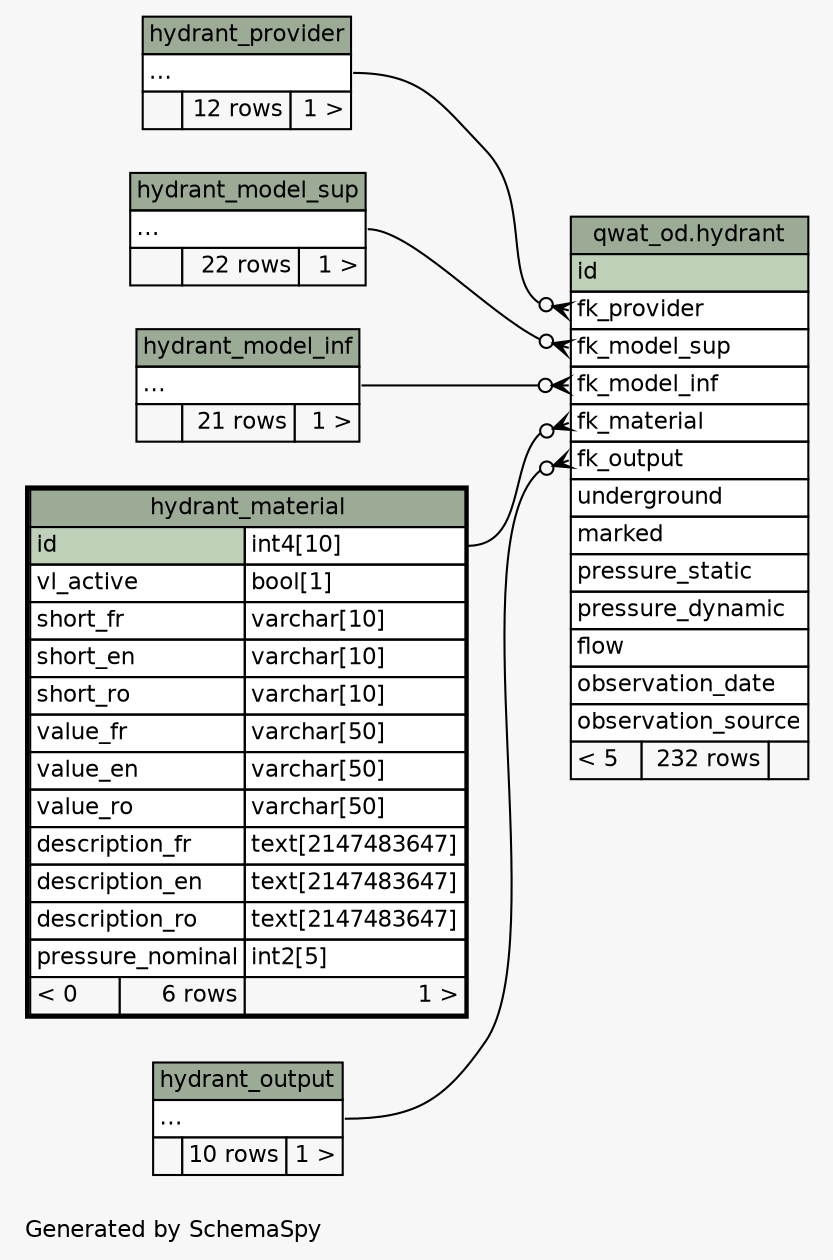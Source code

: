 // dot 2.38.0 on Linux 4.8.0-42-generic
// SchemaSpy rev 590
digraph "twoDegreesRelationshipsDiagram" {
  graph [
    rankdir="RL"
    bgcolor="#f7f7f7"
    label="\nGenerated by SchemaSpy"
    labeljust="l"
    nodesep="0.18"
    ranksep="0.46"
    fontname="Helvetica"
    fontsize="11"
  ];
  node [
    fontname="Helvetica"
    fontsize="11"
    shape="plaintext"
  ];
  edge [
    arrowsize="0.8"
  ];
  "qwat_od.hydrant":"fk_material":w -> "hydrant_material":"id.type":e [arrowhead=none dir=back arrowtail=crowodot];
  "qwat_od.hydrant":"fk_model_inf":w -> "hydrant_model_inf":"elipses":e [arrowhead=none dir=back arrowtail=crowodot];
  "qwat_od.hydrant":"fk_model_sup":w -> "hydrant_model_sup":"elipses":e [arrowhead=none dir=back arrowtail=crowodot];
  "qwat_od.hydrant":"fk_output":w -> "hydrant_output":"elipses":e [arrowhead=none dir=back arrowtail=crowodot];
  "qwat_od.hydrant":"fk_provider":w -> "hydrant_provider":"elipses":e [arrowhead=none dir=back arrowtail=crowodot];
  "qwat_od.hydrant" [
    label=<
    <TABLE BORDER="0" CELLBORDER="1" CELLSPACING="0" BGCOLOR="#ffffff">
      <TR><TD COLSPAN="3" BGCOLOR="#9bab96" ALIGN="CENTER">qwat_od.hydrant</TD></TR>
      <TR><TD PORT="id" COLSPAN="3" BGCOLOR="#bed1b8" ALIGN="LEFT">id</TD></TR>
      <TR><TD PORT="fk_provider" COLSPAN="3" ALIGN="LEFT">fk_provider</TD></TR>
      <TR><TD PORT="fk_model_sup" COLSPAN="3" ALIGN="LEFT">fk_model_sup</TD></TR>
      <TR><TD PORT="fk_model_inf" COLSPAN="3" ALIGN="LEFT">fk_model_inf</TD></TR>
      <TR><TD PORT="fk_material" COLSPAN="3" ALIGN="LEFT">fk_material</TD></TR>
      <TR><TD PORT="fk_output" COLSPAN="3" ALIGN="LEFT">fk_output</TD></TR>
      <TR><TD PORT="underground" COLSPAN="3" ALIGN="LEFT">underground</TD></TR>
      <TR><TD PORT="marked" COLSPAN="3" ALIGN="LEFT">marked</TD></TR>
      <TR><TD PORT="pressure_static" COLSPAN="3" ALIGN="LEFT">pressure_static</TD></TR>
      <TR><TD PORT="pressure_dynamic" COLSPAN="3" ALIGN="LEFT">pressure_dynamic</TD></TR>
      <TR><TD PORT="flow" COLSPAN="3" ALIGN="LEFT">flow</TD></TR>
      <TR><TD PORT="observation_date" COLSPAN="3" ALIGN="LEFT">observation_date</TD></TR>
      <TR><TD PORT="observation_source" COLSPAN="3" ALIGN="LEFT">observation_source</TD></TR>
      <TR><TD ALIGN="LEFT" BGCOLOR="#f7f7f7">&lt; 5</TD><TD ALIGN="RIGHT" BGCOLOR="#f7f7f7">232 rows</TD><TD ALIGN="RIGHT" BGCOLOR="#f7f7f7">  </TD></TR>
    </TABLE>>
    URL="../../qwat_od/tables/hydrant.html"
    tooltip="qwat_od.hydrant"
  ];
  "hydrant_material" [
    label=<
    <TABLE BORDER="2" CELLBORDER="1" CELLSPACING="0" BGCOLOR="#ffffff">
      <TR><TD COLSPAN="3" BGCOLOR="#9bab96" ALIGN="CENTER">hydrant_material</TD></TR>
      <TR><TD PORT="id" COLSPAN="2" BGCOLOR="#bed1b8" ALIGN="LEFT">id</TD><TD PORT="id.type" ALIGN="LEFT">int4[10]</TD></TR>
      <TR><TD PORT="vl_active" COLSPAN="2" ALIGN="LEFT">vl_active</TD><TD PORT="vl_active.type" ALIGN="LEFT">bool[1]</TD></TR>
      <TR><TD PORT="short_fr" COLSPAN="2" ALIGN="LEFT">short_fr</TD><TD PORT="short_fr.type" ALIGN="LEFT">varchar[10]</TD></TR>
      <TR><TD PORT="short_en" COLSPAN="2" ALIGN="LEFT">short_en</TD><TD PORT="short_en.type" ALIGN="LEFT">varchar[10]</TD></TR>
      <TR><TD PORT="short_ro" COLSPAN="2" ALIGN="LEFT">short_ro</TD><TD PORT="short_ro.type" ALIGN="LEFT">varchar[10]</TD></TR>
      <TR><TD PORT="value_fr" COLSPAN="2" ALIGN="LEFT">value_fr</TD><TD PORT="value_fr.type" ALIGN="LEFT">varchar[50]</TD></TR>
      <TR><TD PORT="value_en" COLSPAN="2" ALIGN="LEFT">value_en</TD><TD PORT="value_en.type" ALIGN="LEFT">varchar[50]</TD></TR>
      <TR><TD PORT="value_ro" COLSPAN="2" ALIGN="LEFT">value_ro</TD><TD PORT="value_ro.type" ALIGN="LEFT">varchar[50]</TD></TR>
      <TR><TD PORT="description_fr" COLSPAN="2" ALIGN="LEFT">description_fr</TD><TD PORT="description_fr.type" ALIGN="LEFT">text[2147483647]</TD></TR>
      <TR><TD PORT="description_en" COLSPAN="2" ALIGN="LEFT">description_en</TD><TD PORT="description_en.type" ALIGN="LEFT">text[2147483647]</TD></TR>
      <TR><TD PORT="description_ro" COLSPAN="2" ALIGN="LEFT">description_ro</TD><TD PORT="description_ro.type" ALIGN="LEFT">text[2147483647]</TD></TR>
      <TR><TD PORT="pressure_nominal" COLSPAN="2" ALIGN="LEFT">pressure_nominal</TD><TD PORT="pressure_nominal.type" ALIGN="LEFT">int2[5]</TD></TR>
      <TR><TD ALIGN="LEFT" BGCOLOR="#f7f7f7">&lt; 0</TD><TD ALIGN="RIGHT" BGCOLOR="#f7f7f7">6 rows</TD><TD ALIGN="RIGHT" BGCOLOR="#f7f7f7">1 &gt;</TD></TR>
    </TABLE>>
    URL="hydrant_material.html"
    tooltip="hydrant_material"
  ];
  "hydrant_model_inf" [
    label=<
    <TABLE BORDER="0" CELLBORDER="1" CELLSPACING="0" BGCOLOR="#ffffff">
      <TR><TD COLSPAN="3" BGCOLOR="#9bab96" ALIGN="CENTER">hydrant_model_inf</TD></TR>
      <TR><TD PORT="elipses" COLSPAN="3" ALIGN="LEFT">...</TD></TR>
      <TR><TD ALIGN="LEFT" BGCOLOR="#f7f7f7">  </TD><TD ALIGN="RIGHT" BGCOLOR="#f7f7f7">21 rows</TD><TD ALIGN="RIGHT" BGCOLOR="#f7f7f7">1 &gt;</TD></TR>
    </TABLE>>
    URL="hydrant_model_inf.html"
    tooltip="hydrant_model_inf"
  ];
  "hydrant_model_sup" [
    label=<
    <TABLE BORDER="0" CELLBORDER="1" CELLSPACING="0" BGCOLOR="#ffffff">
      <TR><TD COLSPAN="3" BGCOLOR="#9bab96" ALIGN="CENTER">hydrant_model_sup</TD></TR>
      <TR><TD PORT="elipses" COLSPAN="3" ALIGN="LEFT">...</TD></TR>
      <TR><TD ALIGN="LEFT" BGCOLOR="#f7f7f7">  </TD><TD ALIGN="RIGHT" BGCOLOR="#f7f7f7">22 rows</TD><TD ALIGN="RIGHT" BGCOLOR="#f7f7f7">1 &gt;</TD></TR>
    </TABLE>>
    URL="hydrant_model_sup.html"
    tooltip="hydrant_model_sup"
  ];
  "hydrant_output" [
    label=<
    <TABLE BORDER="0" CELLBORDER="1" CELLSPACING="0" BGCOLOR="#ffffff">
      <TR><TD COLSPAN="3" BGCOLOR="#9bab96" ALIGN="CENTER">hydrant_output</TD></TR>
      <TR><TD PORT="elipses" COLSPAN="3" ALIGN="LEFT">...</TD></TR>
      <TR><TD ALIGN="LEFT" BGCOLOR="#f7f7f7">  </TD><TD ALIGN="RIGHT" BGCOLOR="#f7f7f7">10 rows</TD><TD ALIGN="RIGHT" BGCOLOR="#f7f7f7">1 &gt;</TD></TR>
    </TABLE>>
    URL="hydrant_output.html"
    tooltip="hydrant_output"
  ];
  "hydrant_provider" [
    label=<
    <TABLE BORDER="0" CELLBORDER="1" CELLSPACING="0" BGCOLOR="#ffffff">
      <TR><TD COLSPAN="3" BGCOLOR="#9bab96" ALIGN="CENTER">hydrant_provider</TD></TR>
      <TR><TD PORT="elipses" COLSPAN="3" ALIGN="LEFT">...</TD></TR>
      <TR><TD ALIGN="LEFT" BGCOLOR="#f7f7f7">  </TD><TD ALIGN="RIGHT" BGCOLOR="#f7f7f7">12 rows</TD><TD ALIGN="RIGHT" BGCOLOR="#f7f7f7">1 &gt;</TD></TR>
    </TABLE>>
    URL="hydrant_provider.html"
    tooltip="hydrant_provider"
  ];
}
